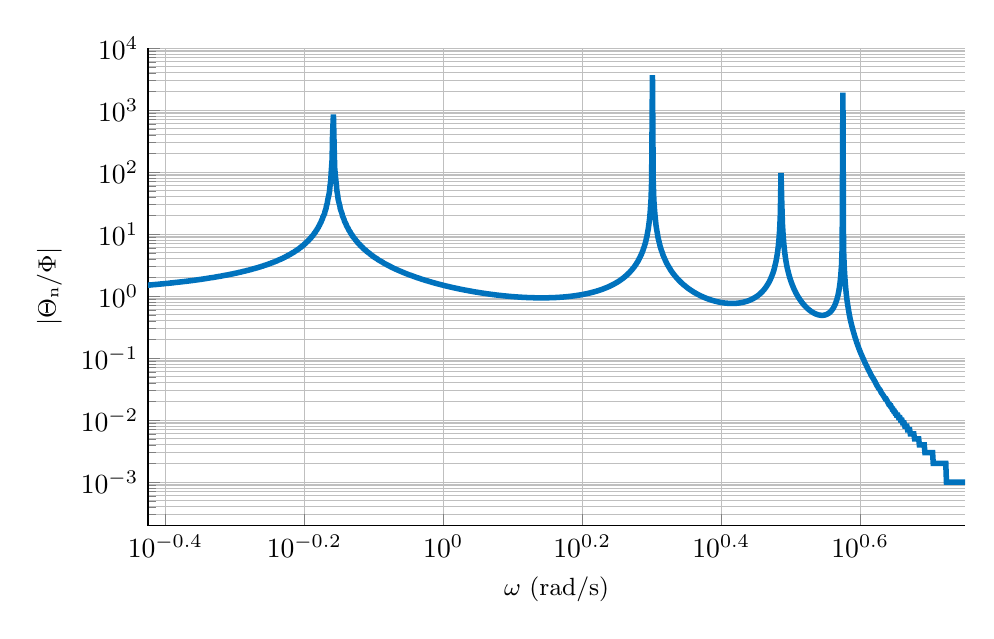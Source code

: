 % This file was created by matlab2tikz.
%
\definecolor{mycolor1}{rgb}{0.0,0.447,0.741}%
%
\begin{tikzpicture}

\begin{axis}[%
width=0.856\textwidth,
height=0.5\textwidth,
at={(0\textwidth,0\textwidth)},
scale only axis,
xmode=log,
xmin=0.376,
xmax=5.637,
xminorticks=true,
xlabel style={font=\color{white!15!black}},
xlabel={$\omega\text{ (rad/s)}$},
ymode=log,
ymin=0.0,
ymax=10000,
yminorticks=true,
ylabel style={font=\color{white!15!black}},
ylabel={$\text{$|$}\Theta{}_\text{n}\text{/}\Phi\text{$|$}$},
axis background/.style={fill=white},
axis x line*=bottom,
axis y line*=left,
xmajorgrids,
xminorgrids,
ymajorgrids,
yminorgrids,
ylabel style={font=\small},
xlabel style={font=\small}
]
\addplot [color=mycolor1, line width=2.0pt, forget plot]
  table[row sep=crcr]{%
0.376	1.503\\
0.377	1.507\\
0.378	1.51\\
0.378	1.513\\
0.379	1.517\\
0.38	1.52\\
0.381	1.524\\
0.382	1.527\\
0.383	1.531\\
0.384	1.534\\
0.385	1.538\\
0.386	1.541\\
0.386	1.545\\
0.387	1.549\\
0.388	1.552\\
0.389	1.556\\
0.39	1.56\\
0.391	1.564\\
0.392	1.568\\
0.393	1.571\\
0.394	1.575\\
0.394	1.579\\
0.395	1.583\\
0.396	1.587\\
0.397	1.591\\
0.398	1.595\\
0.399	1.6\\
0.4	1.604\\
0.401	1.608\\
0.402	1.612\\
0.403	1.616\\
0.404	1.621\\
0.405	1.625\\
0.406	1.629\\
0.406	1.634\\
0.407	1.638\\
0.408	1.643\\
0.409	1.648\\
0.41	1.652\\
0.411	1.657\\
0.412	1.662\\
0.413	1.666\\
0.414	1.671\\
0.415	1.676\\
0.416	1.681\\
0.417	1.686\\
0.418	1.691\\
0.419	1.696\\
0.42	1.701\\
0.421	1.706\\
0.422	1.711\\
0.423	1.716\\
0.424	1.722\\
0.425	1.727\\
0.426	1.733\\
0.427	1.738\\
0.428	1.744\\
0.429	1.749\\
0.43	1.755\\
0.431	1.76\\
0.432	1.766\\
0.433	1.772\\
0.434	1.778\\
0.435	1.784\\
0.436	1.79\\
0.437	1.796\\
0.438	1.802\\
0.439	1.808\\
0.44	1.814\\
0.441	1.821\\
0.442	1.827\\
0.443	1.834\\
0.444	1.84\\
0.445	1.847\\
0.446	1.854\\
0.447	1.86\\
0.448	1.867\\
0.449	1.874\\
0.45	1.881\\
0.451	1.888\\
0.452	1.895\\
0.453	1.903\\
0.454	1.91\\
0.455	1.917\\
0.456	1.925\\
0.457	1.932\\
0.458	1.94\\
0.459	1.948\\
0.46	1.956\\
0.461	1.964\\
0.462	1.972\\
0.463	1.98\\
0.465	1.988\\
0.466	1.996\\
0.467	2.005\\
0.468	2.013\\
0.469	2.022\\
0.47	2.031\\
0.471	2.04\\
0.472	2.049\\
0.473	2.058\\
0.474	2.067\\
0.475	2.076\\
0.476	2.086\\
0.478	2.095\\
0.479	2.105\\
0.48	2.115\\
0.481	2.125\\
0.482	2.135\\
0.483	2.145\\
0.484	2.155\\
0.485	2.166\\
0.486	2.177\\
0.488	2.187\\
0.489	2.198\\
0.49	2.209\\
0.491	2.221\\
0.492	2.232\\
0.493	2.243\\
0.494	2.255\\
0.496	2.267\\
0.497	2.279\\
0.498	2.291\\
0.499	2.304\\
0.5	2.316\\
0.501	2.329\\
0.502	2.342\\
0.504	2.355\\
0.505	2.369\\
0.506	2.382\\
0.507	2.396\\
0.508	2.41\\
0.509	2.424\\
0.511	2.438\\
0.512	2.453\\
0.513	2.468\\
0.514	2.483\\
0.515	2.498\\
0.516	2.514\\
0.518	2.53\\
0.519	2.546\\
0.52	2.562\\
0.521	2.579\\
0.522	2.596\\
0.524	2.613\\
0.525	2.63\\
0.526	2.648\\
0.527	2.666\\
0.529	2.685\\
0.53	2.703\\
0.531	2.722\\
0.532	2.742\\
0.533	2.762\\
0.535	2.782\\
0.536	2.802\\
0.537	2.823\\
0.538	2.844\\
0.54	2.866\\
0.541	2.888\\
0.542	2.91\\
0.543	2.933\\
0.545	2.956\\
0.546	2.98\\
0.547	3.004\\
0.548	3.029\\
0.55	3.054\\
0.551	3.08\\
0.552	3.106\\
0.553	3.133\\
0.555	3.161\\
0.556	3.188\\
0.557	3.217\\
0.559	3.246\\
0.56	3.276\\
0.561	3.306\\
0.562	3.337\\
0.564	3.369\\
0.565	3.402\\
0.566	3.435\\
0.568	3.469\\
0.569	3.504\\
0.57	3.54\\
0.572	3.576\\
0.573	3.614\\
0.574	3.652\\
0.576	3.691\\
0.577	3.732\\
0.578	3.773\\
0.579	3.815\\
0.581	3.859\\
0.582	3.903\\
0.584	3.949\\
0.585	3.996\\
0.586	4.045\\
0.588	4.094\\
0.589	4.146\\
0.59	4.198\\
0.592	4.252\\
0.593	4.308\\
0.594	4.365\\
0.596	4.424\\
0.597	4.485\\
0.598	4.548\\
0.6	4.613\\
0.601	4.68\\
0.603	4.749\\
0.604	4.82\\
0.605	4.894\\
0.607	4.97\\
0.608	5.049\\
0.61	5.131\\
0.611	5.216\\
0.612	5.304\\
0.614	5.395\\
0.615	5.49\\
0.617	5.588\\
0.618	5.69\\
0.62	5.797\\
0.621	5.907\\
0.622	6.023\\
0.624	6.143\\
0.625	6.269\\
0.627	6.4\\
0.628	6.538\\
0.63	6.682\\
0.631	6.833\\
0.632	6.991\\
0.634	7.157\\
0.635	7.332\\
0.637	7.516\\
0.638	7.711\\
0.64	7.916\\
0.641	8.133\\
0.643	8.363\\
0.644	8.607\\
0.646	8.867\\
0.647	9.143\\
0.649	9.439\\
0.65	9.755\\
0.652	10.093\\
0.653	10.458\\
0.655	10.85\\
0.656	11.275\\
0.658	11.735\\
0.659	12.236\\
0.661	12.783\\
0.662	13.384\\
0.664	14.045\\
0.665	14.777\\
0.667	15.592\\
0.668	16.505\\
0.67	17.534\\
0.671	18.704\\
0.673	20.045\\
0.675	21.597\\
0.676	23.415\\
0.678	25.574\\
0.679	28.178\\
0.681	31.383\\
0.682	35.422\\
0.684	40.669\\
0.686	47.764\\
0.687	57.888\\
0.689	73.51\\
0.69	100.776\\
0.692	160.436\\
0.693	394.676\\
0.695	850.958\\
0.697	204.37\\
0.698	116.004\\
0.7	80.926\\
0.702	62.101\\
0.703	50.357\\
0.705	42.333\\
0.706	36.502\\
0.708	32.073\\
0.71	28.596\\
0.711	25.792\\
0.713	23.484\\
0.715	21.551\\
0.716	19.909\\
0.718	18.496\\
0.72	17.268\\
0.721	16.19\\
0.723	15.237\\
0.725	14.388\\
0.726	13.627\\
0.728	12.941\\
0.73	12.319\\
0.731	11.753\\
0.733	11.236\\
0.735	10.761\\
0.736	10.324\\
0.738	9.921\\
0.74	9.546\\
0.741	9.199\\
0.743	8.875\\
0.745	8.572\\
0.747	8.289\\
0.748	8.024\\
0.75	7.774\\
0.752	7.539\\
0.753	7.317\\
0.755	7.108\\
0.757	6.91\\
0.759	6.722\\
0.76	6.544\\
0.762	6.375\\
0.764	6.214\\
0.766	6.06\\
0.767	5.914\\
0.769	5.774\\
0.771	5.641\\
0.773	5.513\\
0.775	5.391\\
0.776	5.274\\
0.778	5.161\\
0.78	5.054\\
0.782	4.95\\
0.784	4.85\\
0.785	4.754\\
0.787	4.662\\
0.789	4.573\\
0.791	4.488\\
0.793	4.405\\
0.794	4.325\\
0.796	4.248\\
0.798	4.173\\
0.8	4.101\\
0.802	4.031\\
0.804	3.964\\
0.805	3.899\\
0.807	3.835\\
0.809	3.774\\
0.811	3.714\\
0.813	3.656\\
0.815	3.6\\
0.817	3.546\\
0.819	3.493\\
0.82	3.441\\
0.822	3.391\\
0.824	3.343\\
0.826	3.295\\
0.828	3.249\\
0.83	3.204\\
0.832	3.161\\
0.834	3.118\\
0.836	3.077\\
0.838	3.036\\
0.84	2.997\\
0.841	2.958\\
0.843	2.921\\
0.845	2.884\\
0.847	2.848\\
0.849	2.813\\
0.851	2.779\\
0.853	2.746\\
0.855	2.714\\
0.857	2.682\\
0.859	2.651\\
0.861	2.62\\
0.863	2.59\\
0.865	2.561\\
0.867	2.533\\
0.869	2.505\\
0.871	2.478\\
0.873	2.451\\
0.875	2.425\\
0.877	2.399\\
0.879	2.374\\
0.881	2.349\\
0.883	2.325\\
0.885	2.302\\
0.887	2.278\\
0.889	2.256\\
0.891	2.233\\
0.893	2.211\\
0.895	2.19\\
0.898	2.169\\
0.9	2.148\\
0.902	2.128\\
0.904	2.108\\
0.906	2.089\\
0.908	2.069\\
0.91	2.051\\
0.912	2.032\\
0.914	2.014\\
0.916	1.996\\
0.918	1.979\\
0.921	1.961\\
0.923	1.944\\
0.925	1.928\\
0.927	1.911\\
0.929	1.895\\
0.931	1.88\\
0.933	1.864\\
0.936	1.849\\
0.938	1.834\\
0.94	1.819\\
0.942	1.804\\
0.944	1.79\\
0.946	1.776\\
0.949	1.762\\
0.951	1.749\\
0.953	1.735\\
0.955	1.722\\
0.957	1.709\\
0.96	1.696\\
0.962	1.684\\
0.964	1.671\\
0.966	1.659\\
0.968	1.647\\
0.971	1.635\\
0.973	1.624\\
0.975	1.612\\
0.977	1.601\\
0.98	1.59\\
0.982	1.579\\
0.984	1.568\\
0.986	1.557\\
0.989	1.547\\
0.991	1.536\\
0.993	1.526\\
0.996	1.516\\
0.998	1.506\\
1.0	1.497\\
1.002	1.487\\
1.005	1.478\\
1.007	1.468\\
1.009	1.459\\
1.012	1.45\\
1.014	1.441\\
1.016	1.432\\
1.019	1.424\\
1.021	1.415\\
1.023	1.407\\
1.026	1.398\\
1.028	1.39\\
1.03	1.382\\
1.033	1.374\\
1.035	1.366\\
1.038	1.358\\
1.04	1.351\\
1.042	1.343\\
1.045	1.336\\
1.047	1.328\\
1.05	1.321\\
1.052	1.314\\
1.054	1.307\\
1.057	1.3\\
1.059	1.293\\
1.062	1.286\\
1.064	1.28\\
1.067	1.273\\
1.069	1.267\\
1.072	1.26\\
1.074	1.254\\
1.077	1.248\\
1.079	1.242\\
1.082	1.236\\
1.084	1.23\\
1.087	1.224\\
1.089	1.218\\
1.092	1.212\\
1.094	1.207\\
1.097	1.201\\
1.099	1.195\\
1.102	1.19\\
1.104	1.185\\
1.107	1.179\\
1.109	1.174\\
1.112	1.169\\
1.114	1.164\\
1.117	1.159\\
1.12	1.154\\
1.122	1.149\\
1.125	1.145\\
1.127	1.14\\
1.13	1.135\\
1.133	1.131\\
1.135	1.126\\
1.138	1.122\\
1.14	1.117\\
1.143	1.113\\
1.146	1.109\\
1.148	1.105\\
1.151	1.1\\
1.154	1.096\\
1.156	1.092\\
1.159	1.088\\
1.162	1.084\\
1.164	1.081\\
1.167	1.077\\
1.17	1.073\\
1.172	1.069\\
1.175	1.066\\
1.178	1.062\\
1.18	1.059\\
1.183	1.055\\
1.186	1.052\\
1.189	1.049\\
1.191	1.045\\
1.194	1.042\\
1.197	1.039\\
1.2	1.036\\
1.202	1.033\\
1.205	1.03\\
1.208	1.027\\
1.211	1.024\\
1.214	1.021\\
1.216	1.018\\
1.219	1.015\\
1.222	1.013\\
1.225	1.01\\
1.228	1.008\\
1.23	1.005\\
1.233	1.002\\
1.236	1.0\\
1.239	0.998\\
1.242	0.995\\
1.245	0.993\\
1.248	0.991\\
1.25	0.988\\
1.253	0.986\\
1.256	0.984\\
1.259	0.982\\
1.262	0.98\\
1.265	0.978\\
1.268	0.976\\
1.271	0.974\\
1.274	0.973\\
1.277	0.971\\
1.28	0.969\\
1.282	0.967\\
1.285	0.966\\
1.288	0.964\\
1.291	0.963\\
1.294	0.961\\
1.297	0.96\\
1.3	0.958\\
1.303	0.957\\
1.306	0.956\\
1.309	0.954\\
1.312	0.953\\
1.315	0.952\\
1.318	0.951\\
1.321	0.95\\
1.324	0.949\\
1.328	0.948\\
1.331	0.947\\
1.334	0.946\\
1.337	0.945\\
1.34	0.944\\
1.343	0.944\\
1.346	0.943\\
1.349	0.942\\
1.352	0.942\\
1.355	0.941\\
1.358	0.941\\
1.362	0.94\\
1.365	0.94\\
1.368	0.94\\
1.371	0.939\\
1.374	0.939\\
1.377	0.939\\
1.381	0.939\\
1.384	0.939\\
1.387	0.939\\
1.39	0.939\\
1.393	0.939\\
1.397	0.939\\
1.4	0.939\\
1.403	0.94\\
1.406	0.94\\
1.409	0.94\\
1.413	0.941\\
1.416	0.941\\
1.419	0.942\\
1.422	0.943\\
1.426	0.943\\
1.429	0.944\\
1.432	0.945\\
1.436	0.946\\
1.439	0.947\\
1.442	0.948\\
1.446	0.949\\
1.449	0.95\\
1.452	0.951\\
1.456	0.952\\
1.459	0.954\\
1.462	0.955\\
1.466	0.957\\
1.469	0.958\\
1.472	0.96\\
1.476	0.962\\
1.479	0.963\\
1.483	0.965\\
1.486	0.967\\
1.49	0.969\\
1.493	0.971\\
1.496	0.974\\
1.5	0.976\\
1.503	0.978\\
1.507	0.981\\
1.51	0.983\\
1.514	0.986\\
1.517	0.989\\
1.521	0.991\\
1.524	0.994\\
1.528	0.997\\
1.531	1.0\\
1.535	1.004\\
1.538	1.007\\
1.542	1.01\\
1.545	1.014\\
1.549	1.018\\
1.553	1.021\\
1.556	1.025\\
1.56	1.029\\
1.563	1.034\\
1.567	1.038\\
1.571	1.042\\
1.574	1.047\\
1.578	1.051\\
1.581	1.056\\
1.585	1.061\\
1.589	1.066\\
1.592	1.072\\
1.596	1.077\\
1.6	1.083\\
1.603	1.089\\
1.607	1.094\\
1.611	1.101\\
1.615	1.107\\
1.618	1.113\\
1.622	1.12\\
1.626	1.127\\
1.629	1.134\\
1.633	1.141\\
1.637	1.149\\
1.641	1.157\\
1.645	1.165\\
1.648	1.173\\
1.652	1.181\\
1.656	1.19\\
1.66	1.199\\
1.664	1.208\\
1.667	1.218\\
1.671	1.228\\
1.675	1.238\\
1.679	1.249\\
1.683	1.259\\
1.687	1.271\\
1.691	1.282\\
1.695	1.294\\
1.698	1.306\\
1.702	1.319\\
1.706	1.332\\
1.71	1.346\\
1.714	1.36\\
1.718	1.375\\
1.722	1.39\\
1.726	1.405\\
1.73	1.422\\
1.734	1.438\\
1.738	1.456\\
1.742	1.474\\
1.746	1.493\\
1.75	1.512\\
1.754	1.532\\
1.758	1.553\\
1.762	1.575\\
1.766	1.597\\
1.77	1.621\\
1.774	1.646\\
1.778	1.671\\
1.783	1.698\\
1.787	1.726\\
1.791	1.755\\
1.795	1.785\\
1.799	1.817\\
1.803	1.85\\
1.807	1.885\\
1.812	1.922\\
1.816	1.96\\
1.82	2.001\\
1.824	2.043\\
1.828	2.088\\
1.833	2.135\\
1.837	2.185\\
1.841	2.238\\
1.845	2.294\\
1.849	2.353\\
1.854	2.416\\
1.858	2.483\\
1.862	2.554\\
1.867	2.63\\
1.871	2.712\\
1.875	2.799\\
1.88	2.894\\
1.884	2.995\\
1.888	3.105\\
1.893	3.224\\
1.897	3.354\\
1.901	3.496\\
1.906	3.651\\
1.91	3.822\\
1.914	4.011\\
1.919	4.221\\
1.923	4.457\\
1.928	4.722\\
1.932	5.022\\
1.937	5.366\\
1.941	5.763\\
1.946	6.227\\
1.95	6.775\\
1.955	7.433\\
1.959	8.239\\
1.964	9.247\\
1.968	10.543\\
1.973	12.274\\
1.977	14.7\\
1.982	18.344\\
1.986	24.433\\
1.991	36.664\\
1.995	73.768\\
2.0	3676.108\\
2.005	71.033\\
2.009	35.73\\
2.014	23.833\\
2.019	17.861\\
2.023	14.27\\
2.028	11.874\\
2.033	10.161\\
2.037	8.876\\
2.042	7.876\\
2.047	7.076\\
2.051	6.422\\
2.056	5.877\\
2.061	5.416\\
2.066	5.021\\
2.07	4.679\\
2.075	4.38\\
2.08	4.116\\
2.085	3.881\\
2.09	3.672\\
2.094	3.483\\
2.099	3.313\\
2.104	3.158\\
2.109	3.017\\
2.114	2.888\\
2.119	2.77\\
2.123	2.66\\
2.128	2.559\\
2.133	2.465\\
2.138	2.378\\
2.143	2.297\\
2.148	2.221\\
2.153	2.15\\
2.158	2.083\\
2.163	2.02\\
2.168	1.961\\
2.173	1.906\\
2.178	1.854\\
2.183	1.804\\
2.188	1.757\\
2.193	1.713\\
2.198	1.671\\
2.203	1.63\\
2.208	1.592\\
2.213	1.556\\
2.218	1.522\\
2.224	1.489\\
2.229	1.457\\
2.234	1.427\\
2.239	1.398\\
2.244	1.371\\
2.249	1.345\\
2.254	1.319\\
2.26	1.295\\
2.265	1.272\\
2.27	1.25\\
2.275	1.229\\
2.281	1.208\\
2.286	1.188\\
2.291	1.17\\
2.296	1.151\\
2.302	1.134\\
2.307	1.117\\
2.312	1.101\\
2.318	1.085\\
2.323	1.07\\
2.328	1.056\\
2.334	1.042\\
2.339	1.028\\
2.344	1.015\\
2.35	1.003\\
2.355	0.991\\
2.361	0.979\\
2.366	0.968\\
2.372	0.957\\
2.377	0.947\\
2.383	0.937\\
2.388	0.927\\
2.394	0.918\\
2.399	0.909\\
2.405	0.9\\
2.41	0.892\\
2.416	0.884\\
2.421	0.876\\
2.427	0.869\\
2.432	0.862\\
2.438	0.855\\
2.444	0.849\\
2.449	0.842\\
2.455	0.836\\
2.461	0.831\\
2.466	0.825\\
2.472	0.82\\
2.478	0.815\\
2.483	0.81\\
2.489	0.806\\
2.495	0.801\\
2.501	0.797\\
2.506	0.793\\
2.512	0.79\\
2.518	0.786\\
2.524	0.783\\
2.53	0.78\\
2.535	0.778\\
2.541	0.775\\
2.547	0.773\\
2.553	0.771\\
2.559	0.769\\
2.565	0.768\\
2.571	0.766\\
2.577	0.765\\
2.583	0.764\\
2.588	0.763\\
2.594	0.763\\
2.6	0.763\\
2.606	0.763\\
2.612	0.763\\
2.618	0.763\\
2.624	0.764\\
2.631	0.765\\
2.637	0.766\\
2.643	0.768\\
2.649	0.77\\
2.655	0.772\\
2.661	0.774\\
2.667	0.777\\
2.673	0.78\\
2.679	0.783\\
2.686	0.787\\
2.692	0.791\\
2.698	0.795\\
2.704	0.799\\
2.71	0.805\\
2.717	0.81\\
2.723	0.816\\
2.729	0.822\\
2.736	0.829\\
2.742	0.836\\
2.748	0.844\\
2.755	0.852\\
2.761	0.861\\
2.767	0.871\\
2.774	0.881\\
2.78	0.892\\
2.786	0.903\\
2.793	0.915\\
2.799	0.929\\
2.806	0.943\\
2.812	0.958\\
2.819	0.974\\
2.825	0.991\\
2.832	1.009\\
2.838	1.029\\
2.845	1.05\\
2.851	1.073\\
2.858	1.098\\
2.864	1.124\\
2.871	1.153\\
2.878	1.183\\
2.884	1.217\\
2.891	1.253\\
2.898	1.293\\
2.904	1.336\\
2.911	1.384\\
2.918	1.436\\
2.924	1.494\\
2.931	1.558\\
2.938	1.629\\
2.945	1.709\\
2.952	1.799\\
2.958	1.901\\
2.965	2.018\\
2.972	2.153\\
2.979	2.31\\
2.986	2.496\\
2.993	2.718\\
2.999	2.989\\
3.006	3.326\\
3.013	3.757\\
3.02	4.326\\
3.027	5.111\\
3.034	6.267\\
3.041	8.131\\
3.048	11.64\\
3.055	20.691\\
3.062	97.321\\
3.069	35.384\\
3.076	14.871\\
3.084	9.375\\
3.091	6.825\\
3.098	5.354\\
3.105	4.397\\
3.112	3.725\\
3.119	3.227\\
3.126	2.844\\
3.134	2.541\\
3.141	2.294\\
3.148	2.09\\
3.155	1.918\\
3.163	1.771\\
3.17	1.645\\
3.177	1.536\\
3.185	1.439\\
3.192	1.354\\
3.199	1.278\\
3.207	1.21\\
3.214	1.149\\
3.221	1.094\\
3.229	1.044\\
3.236	0.999\\
3.244	0.957\\
3.251	0.919\\
3.259	0.884\\
3.266	0.852\\
3.274	0.822\\
3.281	0.794\\
3.289	0.769\\
3.296	0.745\\
3.304	0.723\\
3.312	0.703\\
3.319	0.684\\
3.327	0.666\\
3.335	0.649\\
3.342	0.634\\
3.35	0.619\\
3.358	0.606\\
3.365	0.594\\
3.373	0.582\\
3.381	0.571\\
3.389	0.561\\
3.397	0.552\\
3.404	0.544\\
3.412	0.536\\
3.42	0.528\\
3.428	0.522\\
3.436	0.516\\
3.444	0.511\\
3.452	0.506\\
3.46	0.502\\
3.468	0.498\\
3.476	0.496\\
3.484	0.493\\
3.492	0.492\\
3.5	0.491\\
3.508	0.49\\
3.516	0.491\\
3.524	0.492\\
3.532	0.494\\
3.54	0.496\\
3.549	0.5\\
3.557	0.505\\
3.565	0.51\\
3.573	0.517\\
3.581	0.525\\
3.59	0.535\\
3.598	0.546\\
3.606	0.559\\
3.614	0.574\\
3.623	0.592\\
3.631	0.613\\
3.64	0.638\\
3.648	0.667\\
3.656	0.701\\
3.665	0.743\\
3.673	0.794\\
3.682	0.858\\
3.69	0.938\\
3.699	1.042\\
3.707	1.182\\
3.716	1.379\\
3.724	1.676\\
3.733	2.174\\
3.742	3.173\\
3.75	6.174\\
3.759	1924.23\\
3.767	5.845\\
3.776	2.845\\
3.785	1.846\\
3.794	1.348\\
3.802	1.05\\
3.811	0.852\\
3.82	0.711\\
3.829	0.606\\
3.837	0.525\\
3.846	0.46\\
3.855	0.408\\
3.864	0.364\\
3.873	0.328\\
3.882	0.297\\
3.891	0.27\\
3.9	0.247\\
3.909	0.226\\
3.918	0.208\\
3.927	0.193\\
3.936	0.178\\
3.945	0.166\\
3.954	0.154\\
3.963	0.144\\
3.972	0.135\\
3.981	0.126\\
3.991	0.118\\
4.0	0.111\\
4.009	0.105\\
4.018	0.099\\
4.028	0.093\\
4.037	0.088\\
4.046	0.083\\
4.056	0.079\\
4.065	0.075\\
4.074	0.071\\
4.084	0.067\\
4.093	0.064\\
4.102	0.061\\
4.112	0.058\\
4.121	0.055\\
4.131	0.052\\
4.14	0.05\\
4.15	0.048\\
4.16	0.046\\
4.169	0.044\\
4.179	0.042\\
4.188	0.04\\
4.198	0.038\\
4.208	0.036\\
4.217	0.035\\
4.227	0.033\\
4.237	0.032\\
4.247	0.031\\
4.256	0.03\\
4.266	0.028\\
4.276	0.027\\
4.286	0.026\\
4.296	0.025\\
4.306	0.024\\
4.316	0.023\\
4.326	0.022\\
4.336	0.022\\
4.346	0.021\\
4.356	0.02\\
4.366	0.019\\
4.376	0.018\\
4.386	0.018\\
4.396	0.017\\
4.406	0.017\\
4.416	0.016\\
4.426	0.015\\
4.437	0.015\\
4.447	0.014\\
4.457	0.014\\
4.467	0.013\\
4.478	0.013\\
4.488	0.012\\
4.498	0.012\\
4.509	0.012\\
4.519	0.011\\
4.529	0.011\\
4.54	0.011\\
4.55	0.01\\
4.561	0.01\\
4.571	0.01\\
4.582	0.009\\
4.592	0.009\\
4.603	0.009\\
4.614	0.008\\
4.624	0.008\\
4.635	0.008\\
4.646	0.008\\
4.656	0.007\\
4.667	0.007\\
4.678	0.007\\
4.689	0.007\\
4.699	0.006\\
4.71	0.006\\
4.721	0.006\\
4.732	0.006\\
4.743	0.006\\
4.754	0.006\\
4.765	0.005\\
4.776	0.005\\
4.787	0.005\\
4.798	0.005\\
4.809	0.005\\
4.82	0.005\\
4.831	0.005\\
4.842	0.004\\
4.853	0.004\\
4.865	0.004\\
4.876	0.004\\
4.887	0.004\\
4.898	0.004\\
4.91	0.004\\
4.921	0.004\\
4.932	0.003\\
4.944	0.003\\
4.955	0.003\\
4.966	0.003\\
4.978	0.003\\
4.989	0.003\\
5.001	0.003\\
5.012	0.003\\
5.024	0.003\\
5.036	0.003\\
5.047	0.003\\
5.059	0.003\\
5.07	0.002\\
5.082	0.002\\
5.094	0.002\\
5.106	0.002\\
5.117	0.002\\
5.129	0.002\\
5.141	0.002\\
5.153	0.002\\
5.165	0.002\\
5.177	0.002\\
5.189	0.002\\
5.201	0.002\\
5.212	0.002\\
5.225	0.002\\
5.237	0.002\\
5.249	0.002\\
5.261	0.002\\
5.273	0.002\\
5.285	0.002\\
5.297	0.001\\
5.309	0.001\\
5.322	0.001\\
5.334	0.001\\
5.346	0.001\\
5.359	0.001\\
5.371	0.001\\
5.383	0.001\\
5.396	0.001\\
5.408	0.001\\
5.421	0.001\\
5.433	0.001\\
5.446	0.001\\
5.458	0.001\\
5.471	0.001\\
5.483	0.001\\
5.496	0.001\\
5.509	0.001\\
5.521	0.001\\
5.534	0.001\\
5.547	0.001\\
5.56	0.001\\
5.572	0.001\\
5.585	0.001\\
5.598	0.001\\
5.611	0.001\\
5.624	0.001\\
5.637	0.001\\
};
\end{axis}
\end{tikzpicture}%